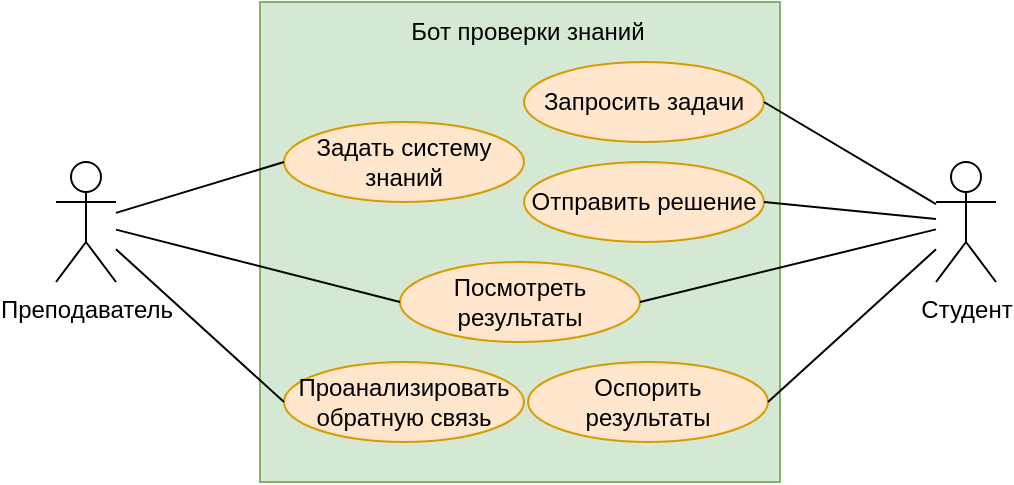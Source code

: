 <mxfile version="24.7.8">
  <diagram name="Страница — 1" id="LcgS3ZTkosHEVef-J3pK">
    <mxGraphModel dx="698" dy="470" grid="1" gridSize="10" guides="1" tooltips="1" connect="1" arrows="1" fold="1" page="1" pageScale="1" pageWidth="827" pageHeight="1169" math="0" shadow="0">
      <root>
        <mxCell id="0" />
        <mxCell id="1" parent="0" />
        <mxCell id="gkHV6Eb-_itA2Q4TGe-E-1" value="" style="rounded=0;whiteSpace=wrap;html=1;fillColor=#d5e8d4;strokeColor=#82b366;" parent="1" vertex="1">
          <mxGeometry x="280" y="150" width="260" height="240" as="geometry" />
        </mxCell>
        <mxCell id="gkHV6Eb-_itA2Q4TGe-E-2" value="Преподаватель" style="shape=umlActor;verticalLabelPosition=bottom;verticalAlign=top;html=1;outlineConnect=0;" parent="1" vertex="1">
          <mxGeometry x="178" y="230" width="30" height="60" as="geometry" />
        </mxCell>
        <mxCell id="gkHV6Eb-_itA2Q4TGe-E-3" value="Студент" style="shape=umlActor;verticalLabelPosition=bottom;verticalAlign=top;html=1;outlineConnect=0;" parent="1" vertex="1">
          <mxGeometry x="618" y="230" width="30" height="60" as="geometry" />
        </mxCell>
        <mxCell id="gkHV6Eb-_itA2Q4TGe-E-5" value="Запросить задачи" style="ellipse;whiteSpace=wrap;html=1;fillColor=#ffe6cc;strokeColor=#d79b00;" parent="1" vertex="1">
          <mxGeometry x="412" y="180" width="120" height="40" as="geometry" />
        </mxCell>
        <mxCell id="gkHV6Eb-_itA2Q4TGe-E-6" value="Посмотреть результаты" style="ellipse;whiteSpace=wrap;html=1;fillColor=#ffe6cc;strokeColor=#d79b00;" parent="1" vertex="1">
          <mxGeometry x="350" y="280" width="120" height="40" as="geometry" />
        </mxCell>
        <mxCell id="gkHV6Eb-_itA2Q4TGe-E-7" value="Отправить решение" style="ellipse;whiteSpace=wrap;html=1;fillColor=#ffe6cc;strokeColor=#d79b00;" parent="1" vertex="1">
          <mxGeometry x="412" y="230" width="120" height="40" as="geometry" />
        </mxCell>
        <mxCell id="gkHV6Eb-_itA2Q4TGe-E-8" value="Задать систему знаний" style="ellipse;whiteSpace=wrap;html=1;fillColor=#ffe6cc;strokeColor=#d79b00;" parent="1" vertex="1">
          <mxGeometry x="292" y="210" width="120" height="40" as="geometry" />
        </mxCell>
        <mxCell id="gkHV6Eb-_itA2Q4TGe-E-9" value="Бот проверки знаний" style="text;html=1;align=center;verticalAlign=middle;whiteSpace=wrap;rounded=0;" parent="1" vertex="1">
          <mxGeometry x="352" y="150" width="124" height="30" as="geometry" />
        </mxCell>
        <mxCell id="gkHV6Eb-_itA2Q4TGe-E-10" value="" style="endArrow=none;html=1;rounded=0;entryX=0;entryY=0.5;entryDx=0;entryDy=0;" parent="1" source="gkHV6Eb-_itA2Q4TGe-E-2" target="gkHV6Eb-_itA2Q4TGe-E-8" edge="1">
          <mxGeometry width="50" height="50" relative="1" as="geometry">
            <mxPoint x="298" y="360" as="sourcePoint" />
            <mxPoint x="348" y="310" as="targetPoint" />
          </mxGeometry>
        </mxCell>
        <mxCell id="gkHV6Eb-_itA2Q4TGe-E-11" value="" style="endArrow=none;html=1;rounded=0;entryX=0;entryY=0.5;entryDx=0;entryDy=0;" parent="1" source="gkHV6Eb-_itA2Q4TGe-E-2" target="gkHV6Eb-_itA2Q4TGe-E-6" edge="1">
          <mxGeometry width="50" height="50" relative="1" as="geometry">
            <mxPoint x="203" y="270" as="sourcePoint" />
            <mxPoint x="302" y="240" as="targetPoint" />
          </mxGeometry>
        </mxCell>
        <mxCell id="gkHV6Eb-_itA2Q4TGe-E-12" value="" style="endArrow=none;html=1;rounded=0;exitX=1;exitY=0.5;exitDx=0;exitDy=0;" parent="1" source="gkHV6Eb-_itA2Q4TGe-E-6" target="gkHV6Eb-_itA2Q4TGe-E-3" edge="1">
          <mxGeometry width="50" height="50" relative="1" as="geometry">
            <mxPoint x="203" y="270" as="sourcePoint" />
            <mxPoint x="362" y="310" as="targetPoint" />
          </mxGeometry>
        </mxCell>
        <mxCell id="gkHV6Eb-_itA2Q4TGe-E-13" value="" style="endArrow=none;html=1;rounded=0;exitX=1;exitY=0.5;exitDx=0;exitDy=0;" parent="1" source="gkHV6Eb-_itA2Q4TGe-E-7" target="gkHV6Eb-_itA2Q4TGe-E-3" edge="1">
          <mxGeometry width="50" height="50" relative="1" as="geometry">
            <mxPoint x="482" y="310" as="sourcePoint" />
            <mxPoint x="643" y="270" as="targetPoint" />
          </mxGeometry>
        </mxCell>
        <mxCell id="gkHV6Eb-_itA2Q4TGe-E-15" value="" style="endArrow=none;html=1;rounded=0;exitX=1;exitY=0.5;exitDx=0;exitDy=0;" parent="1" source="gkHV6Eb-_itA2Q4TGe-E-5" target="gkHV6Eb-_itA2Q4TGe-E-3" edge="1">
          <mxGeometry width="50" height="50" relative="1" as="geometry">
            <mxPoint x="542" y="260" as="sourcePoint" />
            <mxPoint x="643" y="270" as="targetPoint" />
          </mxGeometry>
        </mxCell>
        <mxCell id="E2oO5g0ePID5smbbIVs_-1" value="Оспорить результаты" style="ellipse;whiteSpace=wrap;html=1;fillColor=#ffe6cc;strokeColor=#d79b00;" vertex="1" parent="1">
          <mxGeometry x="414" y="330" width="120" height="40" as="geometry" />
        </mxCell>
        <mxCell id="E2oO5g0ePID5smbbIVs_-2" value="" style="endArrow=none;html=1;rounded=0;exitX=1;exitY=0.5;exitDx=0;exitDy=0;" edge="1" parent="1" source="E2oO5g0ePID5smbbIVs_-1" target="gkHV6Eb-_itA2Q4TGe-E-3">
          <mxGeometry width="50" height="50" relative="1" as="geometry">
            <mxPoint x="482" y="310" as="sourcePoint" />
            <mxPoint x="643" y="270" as="targetPoint" />
          </mxGeometry>
        </mxCell>
        <mxCell id="E2oO5g0ePID5smbbIVs_-3" value="Проанализировать обратную связь" style="ellipse;whiteSpace=wrap;html=1;fillColor=#ffe6cc;strokeColor=#d79b00;" vertex="1" parent="1">
          <mxGeometry x="292" y="330" width="120" height="40" as="geometry" />
        </mxCell>
        <mxCell id="E2oO5g0ePID5smbbIVs_-4" value="" style="endArrow=none;html=1;rounded=0;entryX=0;entryY=0.5;entryDx=0;entryDy=0;" edge="1" parent="1" source="gkHV6Eb-_itA2Q4TGe-E-2" target="E2oO5g0ePID5smbbIVs_-3">
          <mxGeometry width="50" height="50" relative="1" as="geometry">
            <mxPoint x="218" y="274" as="sourcePoint" />
            <mxPoint x="362" y="310" as="targetPoint" />
          </mxGeometry>
        </mxCell>
      </root>
    </mxGraphModel>
  </diagram>
</mxfile>
